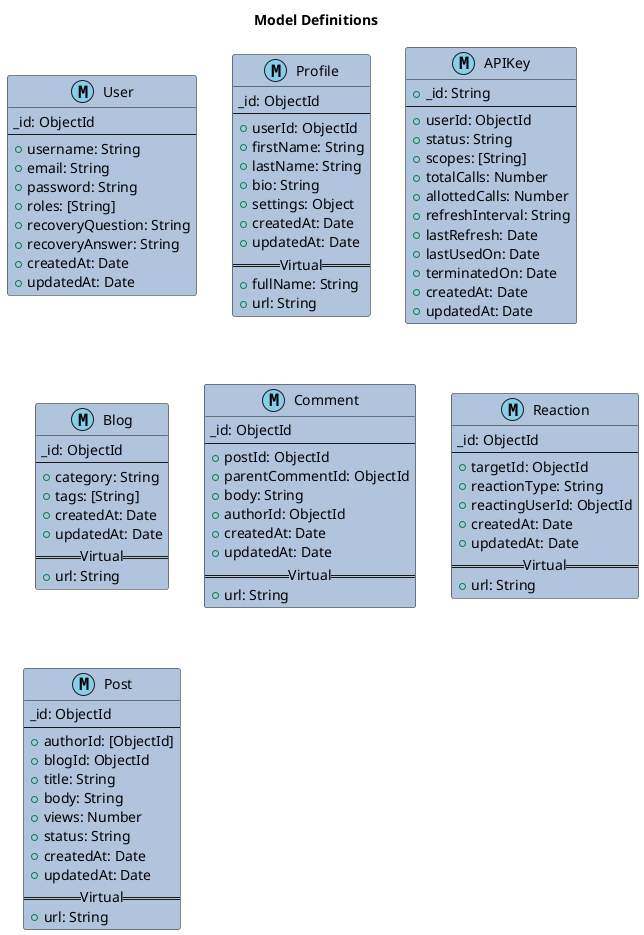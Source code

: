 @startuml

!function $document_model($alias) !return "class " + $alias + "<< (M,SkyBlue) >> #LightSteelBlue"
!procedure $id() 
_id: ObjectId
--
!endprocedure

!procedure $timestamp()
+createdAt: Date
+updatedAt: Date
!endprocedure

title Model Definitions


$document_model(User) {
  $id()
  +username: String
  +email: String
  +password: String
  +roles: [String]
  +recoveryQuestion: String
  +recoveryAnswer: String
  $timestamp()
} 

$document_model(Profile){
  $id()
  +userId: ObjectId
  +firstName: String
  +lastName: String
  +bio: String
  +settings: Object
  $timestamp()
  == Virtual ==
  +fullName: String
  +url: String
}

$document_model(APIKey) {
  +_id: String
  --
  +userId: ObjectId
  +status: String
  +scopes: [String]
  +totalCalls: Number
  +allottedCalls: Number
  +refreshInterval: String
  +lastRefresh: Date
  +lastUsedOn: Date
  +terminatedOn: Date
  $timestamp()
}

$document_model(Blog) {
  $id()
  +category: String
  +tags: [String]
  $timestamp()
  == Virtual ==
  +url: String
}

$document_model(Comment) {
  $id()
  +postId: ObjectId
  +parentCommentId: ObjectId
  +body: String
  +authorId: ObjectId
  $timestamp()
  == Virtual ==
  +url: String
}

$document_model(Reaction) {
  $id()
  +targetId: ObjectId
  +reactionType: String
  +reactingUserId: ObjectId
  $timestamp()
  == Virtual ==
  +url: String
}

$document_model(Post) {
  $id()
  +authorId: [ObjectId]
  +blogId: ObjectId
  +title: String
  +body: String
  +views: Number
  +status: String
  $timestamp()
  == Virtual ==
  +url: String
}

@enduml